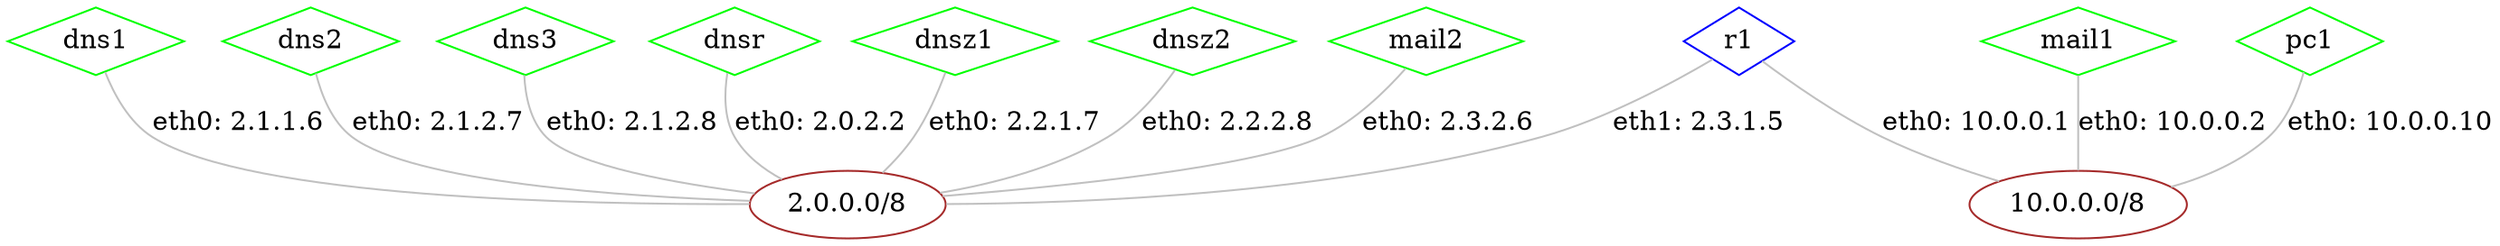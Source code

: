 graph G {
node [shape=diamond, color="green"];
dns1;
dns2;
dns3;
dnsr;
dnsz1;
dnsz2;
mail1;
mail2;
pc1;
r1 [color="blue"];
node [shape=ellipse, color="brown"];
wan [label="2.0.0.0/8"];
lan1 [label="10.0.0.0/8"];
wan [label="2.0.0.0/8"];
lan1 [label="10.0.0.0/8"];
wan [label="2.0.0.0/8"];
wan [label="2.0.0.0/8"];
wan [label="2.0.0.0/8"];
lan1 [label="10.0.0.0/8"];
wan [label="2.0.0.0/8"];
wan [label="2.0.0.0/8"];
wan [label="2.0.0.0/8"];
dns1 -- wan [label="eth0: 2.1.1.6", color="gray"];
dns2 -- wan [label="eth0: 2.1.2.7", color="gray"];
dns3 -- wan [label="eth0: 2.1.2.8", color="gray"];
dnsr -- wan [label="eth0: 2.0.2.2", color="gray"];
dnsz1 -- wan [label="eth0: 2.2.1.7", color="gray"];
dnsz2 -- wan [label="eth0: 2.2.2.8", color="gray"];
mail1 -- lan1 [label="eth0: 10.0.0.2", color="gray"];
mail2 -- wan [label="eth0: 2.3.2.6", color="gray"];
pc1 -- lan1 [label="eth0: 10.0.0.10", color="gray"];
r1 -- wan [label="eth1: 2.3.1.5", color="gray"];
r1 -- lan1 [label="eth0: 10.0.0.1", color="gray"];
}
